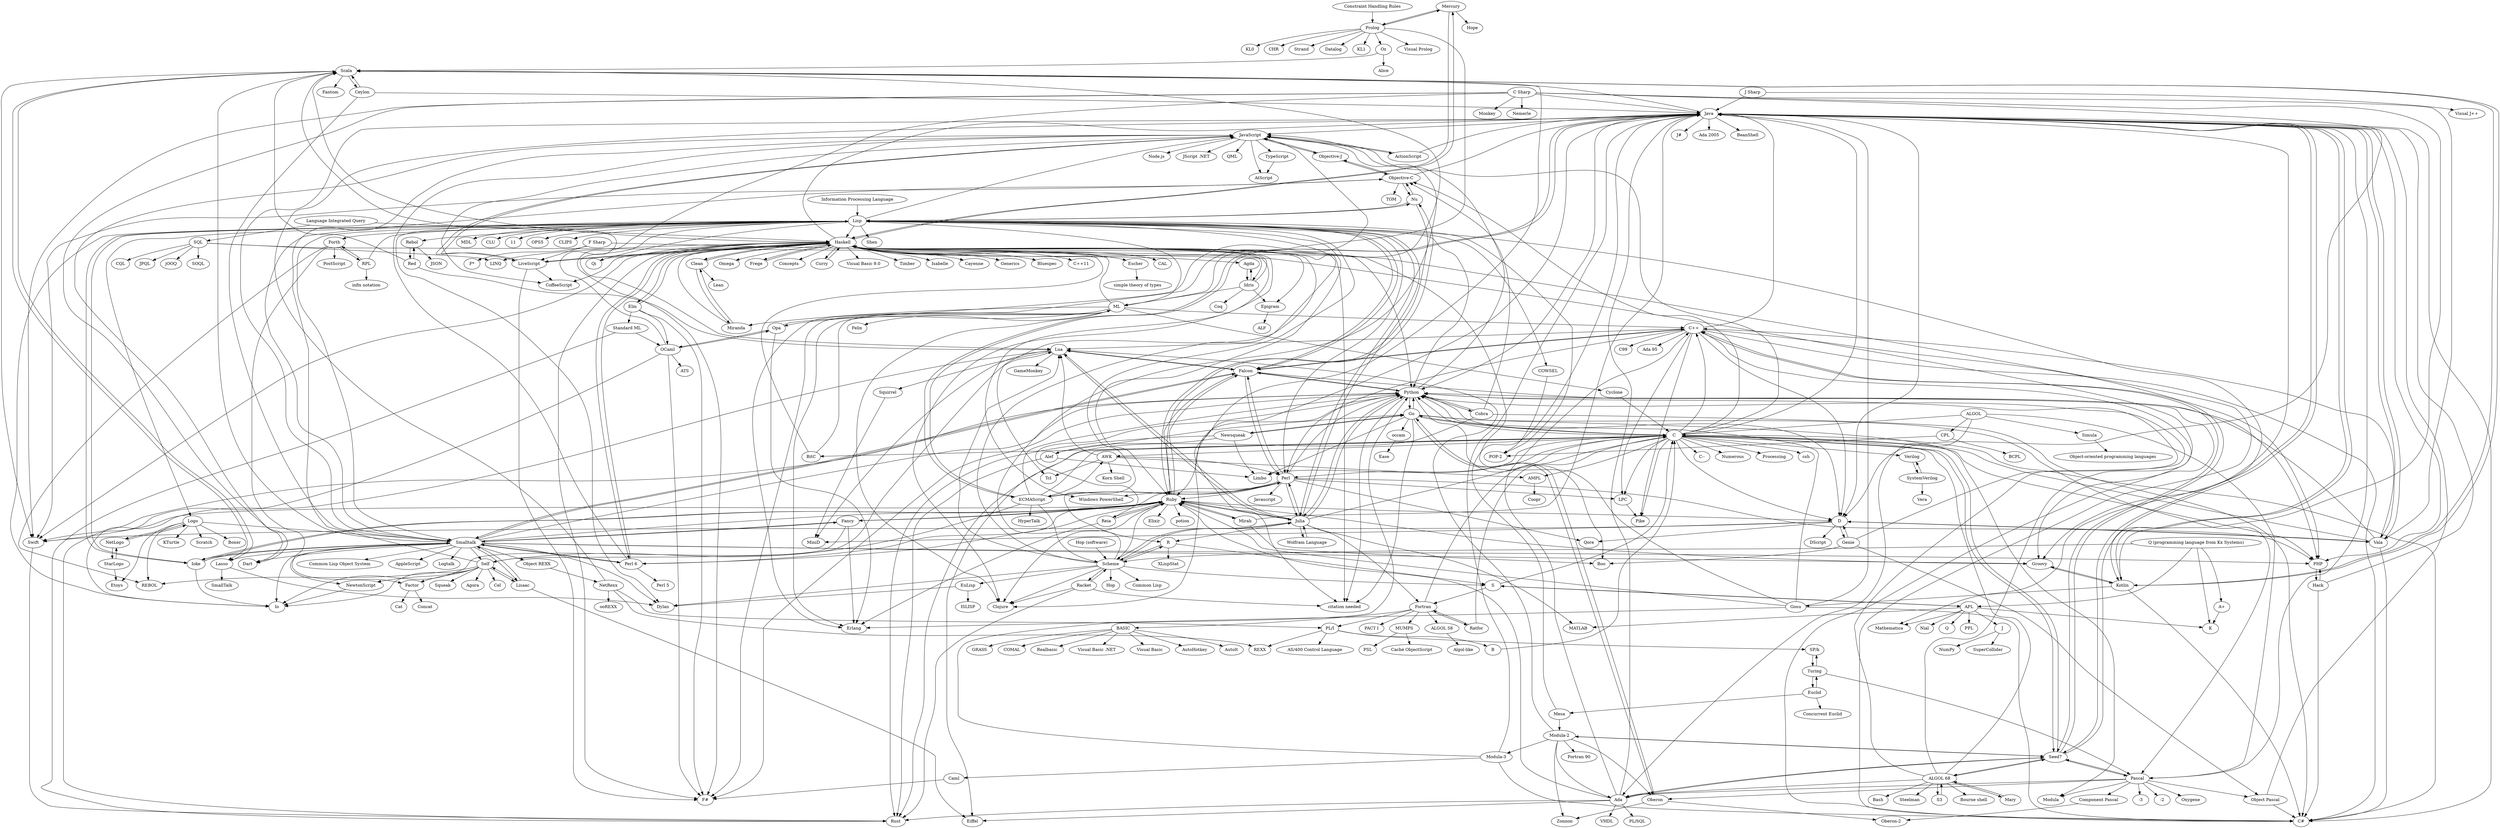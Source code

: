 strict digraph  {
	Mercury -> Prolog;
	Mercury -> Hope;
	Mercury -> Haskell;
	TypeScript -> AtScript;
	CPL -> BCPL;
	CPL -> "POP-2";
	Self -> NewtonScript;
	Self -> Lua;
	Self -> REBOL;
	Self -> Cel;
	Self -> Squeak;
	Self -> Agora;
	Self -> JavaScript;
	Self -> Lisaac;
	Self -> Factor;
	Self -> Io;
	Fortran -> Ratfor;
	Fortran -> "PL/I";
	Fortran -> "PACT I";
	Fortran -> C;
	Fortran -> "ALGOL 58";
	Fortran -> BASIC;
	Fortran -> MUMPS;
	Ceylon -> Java;
	Ceylon -> Scala;
	Ceylon -> Smalltalk;
	Rebol -> JSON;
	Rebol -> Red;
	Frege -> Haskell;
	"J Sharp" -> Java;
	"J Sharp" -> "Visual J++";
	Ratfor -> Fortran;
	Ratfor -> C;
	StarLogo -> Etoys;
	StarLogo -> NetLogo;
	"PL/I" -> REXX;
	"PL/I" -> B;
	"PL/I" -> "AS/400 Control Language";
	"PL/I" -> "SP/k";
	Hack -> PHP;
	Hack -> Java;
	Hack -> "C#";
	AWK -> Perl;
	AWK -> Lua;
	AWK -> Tcl;
	AWK -> AMPL;
	AWK -> "Korn Shell";
	Opa -> OCaml;
	Opa -> JavaScript;
	Opa -> Erlang;
	Oberon -> Zonnon;
	Oberon -> Go;
	Oberon -> "Oberon-2";
	Agda -> Idris;
	D -> DScript;
	D -> Qore;
	D -> Swift;
	D -> MiniD;
	D -> Genie;
	D -> Vala;
	Kotlin -> Gosu;
	Kotlin -> Java;
	Kotlin -> Scala;
	Kotlin -> "C#";
	Kotlin -> Groovy;
	"Object REXX" -> NetRexx;
	"Standard ML" -> Rust;
	"Standard ML" -> OCaml;
	"Objective-C" -> "Objective-J";
	"Objective-C" -> Swift;
	"Objective-C" -> TOM;
	"Objective-C" -> Java;
	"Objective-C" -> Nu;
	Oz -> Alice;
	Oz -> Scala;
	Mirah -> Java;
	Mirah -> Ruby;
	Mirah -> Boo;
	Caml -> "F#";
	"Objective-J" -> "Objective-C";
	"Objective-J" -> JavaScript;
	LPC -> Pike;
	occam -> Ease;
	Gosu -> Java;
	Gosu -> Ruby;
	Gosu -> "C#";
	Gosu -> Erlang;
	Gosu -> Python;
	Gosu -> Haskell;
	Swift -> Rust;
	NewtonScript -> Io;
	"Component Pascal" -> "Oberon-2";
	Simula -> "Object-oriented programming languages";
	Go -> Oberon;
	Go -> occam;
	Go -> C;
	Go -> Limbo;
	Go -> "citation needed";
	Go -> Pascal;
	Go -> Python;
	Go -> Newsqueak;
	Go -> Modula;
	PHP -> Hack;
	Java -> D;
	Java -> Kotlin;
	Java -> PHP;
	Java -> Scala;
	Java -> ECMAScript;
	Java -> Seed7;
	Java -> Clojure;
	Java -> "J#";
	Java -> "Ada 2005";
	Java -> "C#";
	Java -> Vala;
	Java -> JavaScript;
	Java -> Python;
	Java -> Groovy;
	Java -> BeanShell;
	Scala -> Ceylon;
	Scala -> Kotlin;
	Scala -> Swift;
	Scala -> "citation needed";
	Scala -> Fantom;
	Scala -> Lasso;
	"Information Processing Language" -> Lisp;
	Perl -> Qore;
	Perl -> LPC;
	Perl -> PHP;
	Perl -> ECMAScript;
	Perl -> Ruby;
	Perl -> Javascript;
	Perl -> "Perl 6";
	Perl -> Python;
	Perl -> "Windows PowerShell";
	Perl -> Falcon;
	Perl -> Julia;
	Lua -> MiniD;
	Lua -> GameMonkey;
	Lua -> Falcon;
	Lua -> Squirrel;
	Lua -> Julia;
	Lua -> Io;
	ECMAScript -> Self;
	ECMAScript -> HyperTalk;
	ECMAScript -> AWK;
	ECMAScript -> Java;
	ECMAScript -> Perl;
	ECMAScript -> C;
	ECMAScript -> Scheme;
	ECMAScript -> Python;
	Seed7 -> Java;
	Seed7 -> "ALGOL 68";
	Seed7 -> "Modula-2";
	Seed7 -> C;
	Seed7 -> Ada;
	Seed7 -> Pascal;
	Seed7 -> "C++";
	Cyclone -> C;
	Forth -> REBOL;
	Forth -> PostScript;
	Forth -> RPL;
	Forth -> Factor;
	Mary -> "ALGOL 68";
	Red -> Rebol;
	Red -> Scala;
	Red -> Lua;
	NetRexx -> "PL/I";
	NetRexx -> ooREXX;
	NetRexx -> Java;
	NetRexx -> REXX;
	BitC -> ML;
	BitC -> Haskell;
	"Language Integrated Query" -> Haskell;
	"Language Integrated Query" -> SQL;
	"ALGOL 68" -> Bash;
	"ALGOL 68" -> Steelman;
	"ALGOL 68" -> Seed7;
	"ALGOL 68" -> Mary;
	"ALGOL 68" -> C;
	"ALGOL 68" -> S3;
	"ALGOL 68" -> Ada;
	"ALGOL 68" -> Python;
	"ALGOL 68" -> "C++";
	"ALGOL 68" -> "Bourne shell";
	Idris -> Agda;
	Idris -> Coq;
	Idris -> ML;
	Idris -> Epigram;
	Idris -> Haskell;
	Ruby -> Elixir;
	Ruby -> D;
	Ruby -> Mirah;
	Ruby -> Swift;
	Ruby -> potion;
	Ruby -> Clojure;
	Ruby -> Reia;
	Ruby -> Nu;
	Ruby -> Ioke;
	Ruby -> Fancy;
	Ruby -> Falcon;
	Ruby -> Groovy;
	Ruby -> Julia;
	"Modula-3" -> Caml;
	"Modula-3" -> Java;
	"Modula-3" -> "C#";
	"Modula-3" -> Python;
	"Modula-2" -> "Fortran 90";
	"Modula-2" -> Oberon;
	"Modula-2" -> Zonnon;
	"Modula-2" -> Lua;
	"Modula-2" -> Seed7;
	"Modula-2" -> "Modula-3";
	"Modula-2" -> Ada;
	C -> AWK;
	C -> "C--";
	C -> D;
	C -> "Objective-C";
	C -> LPC;
	C -> Go;
	C -> PHP;
	C -> Java;
	C -> Perl;
	C -> Seed7;
	C -> BitC;
	C -> Rust;
	C -> Numerous;
	C -> Limbo;
	C -> "C#";
	C -> Processing;
	C -> Pike;
	C -> AMPL;
	C -> Verilog;
	C -> JavaScript;
	C -> csh;
	C -> Python;
	C -> "C++";
	"Constraint Handling Rules" -> Prolog;
	S -> Fortran;
	S -> C;
	S -> APL;
	Genie -> D;
	Genie -> Boo;
	Genie -> "Object Pascal";
	Genie -> Python;
	Curry -> Haskell;
	Prolog -> Mercury;
	Prolog -> "Visual Prolog";
	Prolog -> KL0;
	Prolog -> Oz;
	Prolog -> CHR;
	Prolog -> Strand;
	Prolog -> Datalog;
	Prolog -> Erlang;
	Prolog -> KL1;
	"Q (programming language from Kx Systems)" -> K;
	"Q (programming language from Kx Systems)" -> APL;
	"Q (programming language from Kx Systems)" -> Scheme;
	"Q (programming language from Kx Systems)" -> "A+";
	"Wolfram Language" -> Julia;
	ML -> Opa;
	ML -> Felix;
	ML -> Scala;
	ML -> Cyclone;
	ML -> Clojure;
	ML -> "F#";
	ML -> Erlang;
	ML -> Haskell;
	ML -> Miranda;
	ML -> "C++";
	Turing -> Pascal;
	Turing -> "SP/k";
	Turing -> Euclid;
	Logo -> Etoys;
	Logo -> REBOL;
	Logo -> Smalltalk;
	Logo -> KTurtle;
	Logo -> Scratch;
	Logo -> Boxer;
	Logo -> NetLogo;
	B -> C;
	"Object Pascal" -> Java;
	"Object Pascal" -> "C#";
	Reia -> Ruby;
	Reia -> Erlang;
	Reia -> Python;
	Elm -> "Standard ML";
	Elm -> OCaml;
	Elm -> "F#";
	Elm -> Haskell;
	S3 -> "ALGOL 68";
	Ada -> Eiffel;
	Ada -> Java;
	Ada -> Seed7;
	Ada -> Ruby;
	Ada -> Rust;
	Ada -> VHDL;
	Ada -> "PL/SQL";
	Ada -> "C++";
	Nu -> "Objective-C";
	Nu -> Ruby;
	Nu -> Lisp;
	Vala -> D;
	Vala -> Java;
	Vala -> C;
	Vala -> "C#";
	Vala -> Python;
	Vala -> "C++";
	"Perl 6" -> Ruby;
	"Perl 6" -> "Perl 5";
	"Perl 6" -> Smalltalk;
	"Perl 6" -> JavaScript;
	"Perl 6" -> Haskell;
	"C Sharp" -> D;
	"C Sharp" -> Kotlin;
	"C Sharp" -> Swift;
	"C Sharp" -> Java;
	"C Sharp" -> Vala;
	"C Sharp" -> "F#";
	"C Sharp" -> Monkey;
	"C Sharp" -> Dart;
	"C Sharp" -> Nemerle;
	LiveScript -> CoffeeScript;
	LiveScript -> "F#";
	LiveScript -> JavaScript;
	LiveScript -> Haskell;
	COWSEL -> "POP-2";
	Mesa -> Java;
	Mesa -> "Modula-2";
	APL -> PPL;
	APL -> Nial;
	APL -> K;
	APL -> S;
	APL -> Q;
	APL -> MATLAB;
	APL -> Mathematica;
	APL -> J;
	J -> SuperCollider;
	J -> NumPy;
	R -> S;
	R -> Scheme;
	R -> XLispStat;
	ALGOL -> CPL;
	ALGOL -> Simula;
	ALGOL -> C;
	ALGOL -> Ada;
	ALGOL -> Pascal;
	AMPL -> Coopr;
	OCaml -> Opa;
	OCaml -> Scala;
	OCaml -> Rust;
	OCaml -> ATS;
	OCaml -> "F#";
	Pascal -> Oberon;
	Pascal -> "Component Pascal";
	Pascal -> -3;
	Pascal -> Java;
	Pascal -> Seed7;
	Pascal -> -2;
	Pascal -> "Object Pascal";
	Pascal -> Ada;
	Pascal -> Oxygene;
	Pascal -> Modula;
	ActionScript -> Java;
	ActionScript -> JavaScript;
	Smalltalk -> Self;
	Smalltalk -> AppleScript;
	Smalltalk -> "Object REXX";
	Smalltalk -> "Objective-C";
	Smalltalk -> NewtonScript;
	Smalltalk -> PHP;
	Smalltalk -> Java;
	Smalltalk -> Scala;
	Smalltalk -> Ruby;
	Smalltalk -> Logtalk;
	Smalltalk -> "Perl 6";
	Smalltalk -> Ioke;
	Smalltalk -> Fancy;
	Smalltalk -> Python;
	Smalltalk -> Dart;
	Smalltalk -> Falcon;
	Smalltalk -> Groovy;
	Smalltalk -> Dylan;
	Smalltalk -> Lisaac;
	Smalltalk -> "Common Lisp Object System";
	Smalltalk -> Io;
	Smalltalk -> Lasso;
	Verilog -> SystemVerilog;
	Ioke -> Ruby;
	Ioke -> Smalltalk;
	Ioke -> Lisp;
	Ioke -> Io;
	JavaScript -> TypeScript;
	JavaScript -> "Objective-J";
	JavaScript -> CoffeeScript;
	JavaScript -> "Node.js";
	JavaScript -> LiveScript;
	JavaScript -> "JScript .NET";
	JavaScript -> AtScript;
	JavaScript -> QML;
	JavaScript -> ActionScript;
	JavaScript -> Dart;
	"Hop (software)" -> Scheme;
	"SP/k" -> Turing;
	Fancy -> Ruby;
	Fancy -> Smalltalk;
	Fancy -> Erlang;
	Fancy -> Io;
	Scheme -> Lua;
	Scheme -> Ruby;
	Scheme -> S;
	Scheme -> Clojure;
	Scheme -> R;
	Scheme -> JavaScript;
	Scheme -> Hop;
	Scheme -> EuLisp;
	Scheme -> "Common Lisp";
	Scheme -> Haskell;
	Scheme -> Dylan;
	Scheme -> Julia;
	Scheme -> Racket;
	Python -> D;
	Python -> Swift;
	Python -> Go;
	Python -> Ruby;
	Python -> Boo;
	Python -> "citation needed";
	Python -> "F#";
	Python -> JavaScript;
	Python -> Falcon;
	Python -> Groovy;
	Python -> Cobra;
	Python -> Julia;
	EuLisp -> ISLISP;
	EuLisp -> Dylan;
	Epigram -> ALF;
	Haskell -> Mercury;
	Haskell -> LINQ;
	Haskell -> Frege;
	Haskell -> Agda;
	Haskell -> "Visual Basic 9.0";
	Haskell -> Swift;
	Haskell -> Timber;
	Haskell -> Java;
	Haskell -> Scala;
	Haskell -> CoffeeScript;
	Haskell -> Idris;
	Haskell -> Isabelle;
	Haskell -> Clojure;
	Haskell -> Curry;
	Haskell -> Elm;
	Haskell -> Cayenne;
	Haskell -> Generics;
	Haskell -> "C#";
	Haskell -> Bluespec;
	Haskell -> "Perl 6";
	Haskell -> "citation needed";
	Haskell -> LiveScript;
	Haskell -> "F#";
	Haskell -> "C++11";
	Haskell -> CAL;
	Haskell -> Python;
	Haskell -> Epigram;
	Haskell -> Omega;
	Haskell -> Escher;
	Haskell -> Clean;
	Haskell -> Concepts;
	Haskell -> Qi;
	"ALGOL 58" -> "Algol-like";
	Miranda -> Haskell;
	Miranda -> Clean;
	Falcon -> PHP;
	Falcon -> Perl;
	Falcon -> Lua;
	Falcon -> Ruby;
	Falcon -> Smalltalk;
	Falcon -> Python;
	Falcon -> Lisp;
	Falcon -> "C++";
	RPL -> Forth;
	RPL -> "infix notation";
	RPL -> Lisp;
	SystemVerilog -> Vera;
	SystemVerilog -> Verilog;
	Groovy -> Kotlin;
	Lisaac -> Self;
	Lisaac -> Eiffel;
	Lisaac -> Smalltalk;
	Lisp -> Rebol;
	Lisp -> Perl;
	Lisp -> Lua;
	Lisp -> Forth;
	Lisp -> Ruby;
	Lisp -> Shen;
	Lisp -> ML;
	Lisp -> Tcl;
	Lisp -> Logo;
	Lisp -> Nu;
	Lisp -> MDL;
	Lisp -> COWSEL;
	Lisp -> Mathematica;
	Lisp -> R;
	Lisp -> CLU;
	Lisp -> 11;
	Lisp -> Smalltalk;
	Lisp -> Ioke;
	Lisp -> "POP-2";
	Lisp -> JavaScript;
	Lisp -> OPS5;
	Lisp -> Python;
	Lisp -> Haskell;
	Lisp -> Falcon;
	Lisp -> Dylan;
	Lisp -> CLIPS;
	Lisp -> Qi;
	Lisp -> Julia;
	Lisp -> Io;
	Factor -> Cat;
	Factor -> Concat;
	"C++" -> D;
	"C++" -> LPC;
	"C++" -> PHP;
	"C++" -> Java;
	"C++" -> Perl;
	"C++" -> Lua;
	"C++" -> Seed7;
	"C++" -> "C#";
	"C++" -> Pike;
	"C++" -> C99;
	"C++" -> "Ada 95";
	"C++" -> Falcon;
	BASIC -> "Visual Basic .NET";
	BASIC -> "Visual Basic";
	BASIC -> AutoHotkey;
	BASIC -> AutoIt;
	BASIC -> GRASS;
	BASIC -> COMAL;
	BASIC -> Realbasic;
	Newsqueak -> Go;
	Newsqueak -> Rust;
	Newsqueak -> Limbo;
	Newsqueak -> Alef;
	Escher -> "simple theory of types";
	Clean -> Lean;
	Clean -> Haskell;
	Clean -> Miranda;
	Alef -> Go;
	Alef -> Rust;
	Alef -> Limbo;
	"F Sharp" -> "C#";
	"F Sharp" -> LiveScript;
	"F Sharp" -> "F*";
	Squirrel -> MiniD;
	Cobra -> Eiffel;
	Cobra -> "Objective-C";
	Cobra -> "C#";
	Cobra -> Python;
	SQL -> LINQ;
	SQL -> CQL;
	SQL -> JPQL;
	SQL -> jOOQ;
	SQL -> SOQL;
	SQL -> "Windows PowerShell";
	Julia -> Fortran;
	Julia -> Perl;
	Julia -> Lua;
	Julia -> Ruby;
	Julia -> C;
	Julia -> "Wolfram Language";
	Julia -> MATLAB;
	Julia -> R;
	Julia -> Scheme;
	Julia -> Python;
	Julia -> Lisp;
	Racket -> Clojure;
	Racket -> Rust;
	Racket -> "citation needed";
	Racket -> Scheme;
	NetLogo -> StarLogo;
	NetLogo -> Logo;
	Euclid -> "Concurrent Euclid";
	Euclid -> Turing;
	Euclid -> Mesa;
	Lasso -> Scala;
	Lasso -> SmallTalk;
	Lasso -> Dylan;
	"A+" -> K;
	MUMPS -> PSL;
	MUMPS -> "Caché ObjectScript";
}
